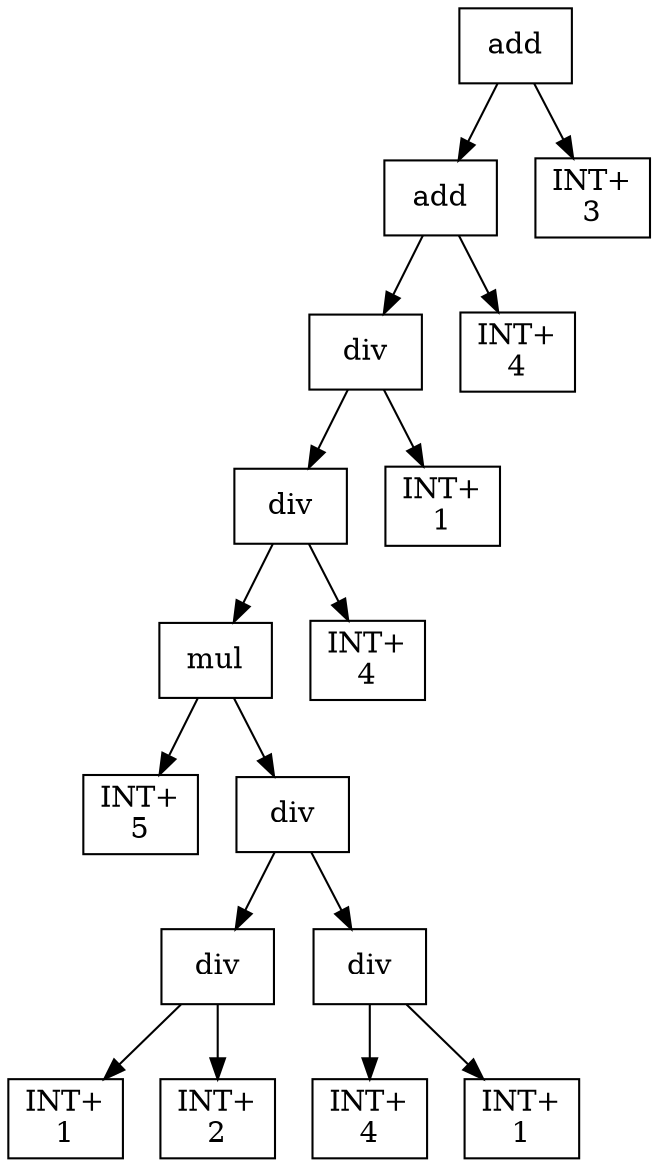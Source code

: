 digraph expr {
  node [shape=box];
  n1 [label="add"];
  n2 [label="add"];
  n3 [label="div"];
  n4 [label="div"];
  n5 [label="mul"];
  n6 [label="INT+\n5"];
  n7 [label="div"];
  n8 [label="div"];
  n9 [label="INT+\n1"];
  n10 [label="INT+\n2"];
  n8 -> n9;
  n8 -> n10;
  n11 [label="div"];
  n12 [label="INT+\n4"];
  n13 [label="INT+\n1"];
  n11 -> n12;
  n11 -> n13;
  n7 -> n8;
  n7 -> n11;
  n5 -> n6;
  n5 -> n7;
  n14 [label="INT+\n4"];
  n4 -> n5;
  n4 -> n14;
  n15 [label="INT+\n1"];
  n3 -> n4;
  n3 -> n15;
  n16 [label="INT+\n4"];
  n2 -> n3;
  n2 -> n16;
  n17 [label="INT+\n3"];
  n1 -> n2;
  n1 -> n17;
}